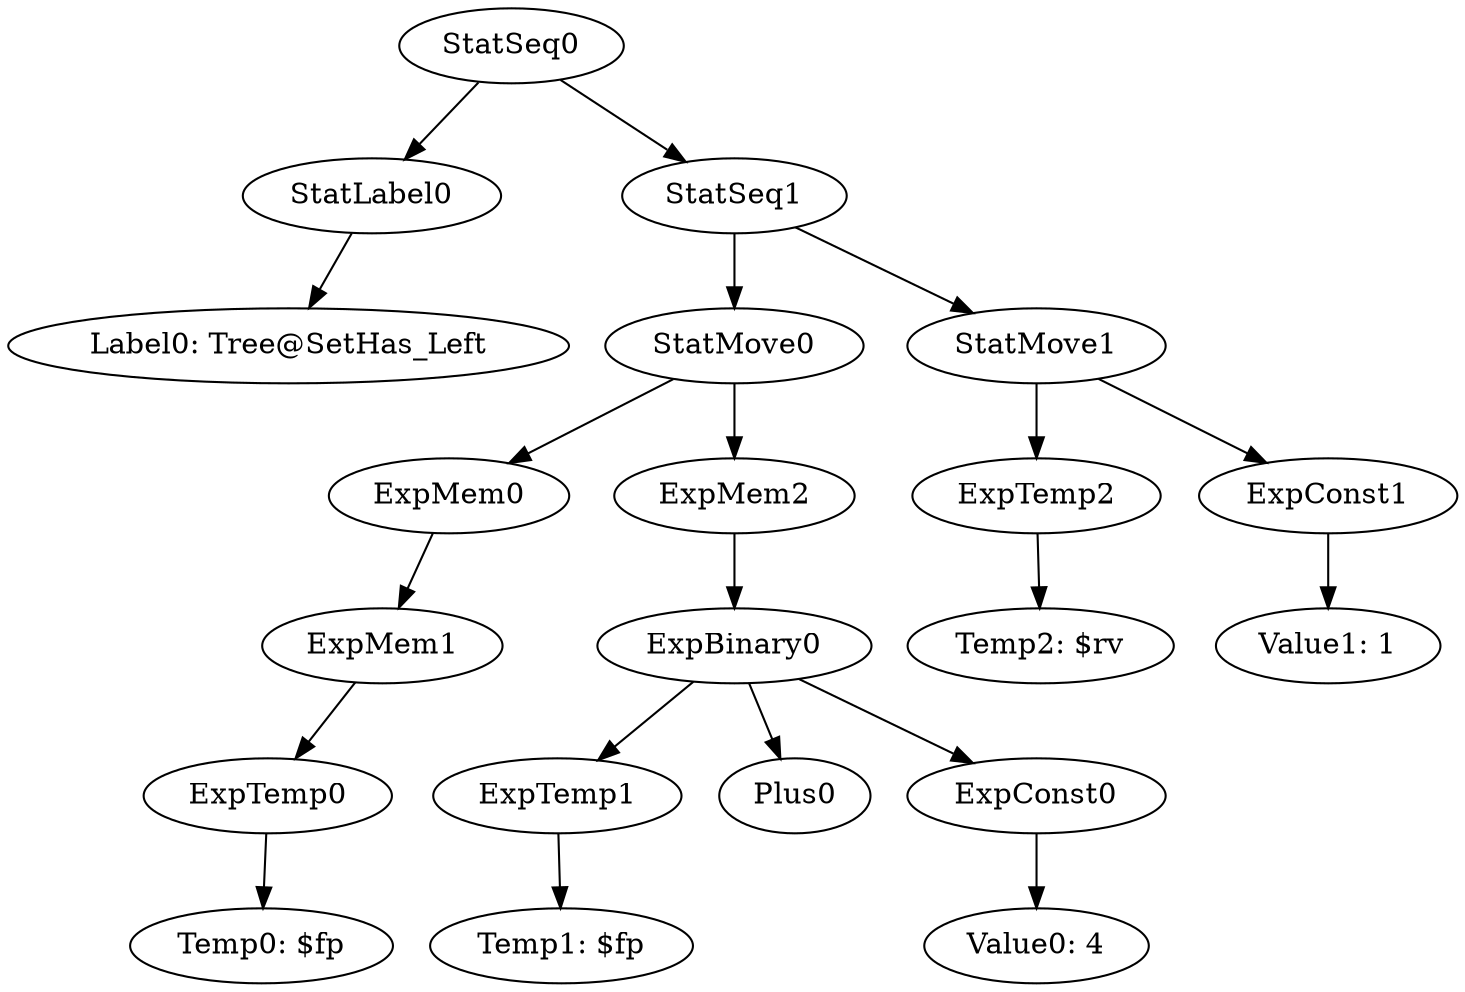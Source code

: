digraph {
	ordering = out;
	ExpConst1 -> "Value1: 1";
	StatMove1 -> ExpTemp2;
	StatMove1 -> ExpConst1;
	ExpTemp2 -> "Temp2: $rv";
	StatSeq1 -> StatMove0;
	StatSeq1 -> StatMove1;
	ExpMem0 -> ExpMem1;
	ExpMem2 -> ExpBinary0;
	ExpTemp0 -> "Temp0: $fp";
	StatSeq0 -> StatLabel0;
	StatSeq0 -> StatSeq1;
	StatLabel0 -> "Label0: Tree@SetHas_Left";
	ExpMem1 -> ExpTemp0;
	ExpConst0 -> "Value0: 4";
	StatMove0 -> ExpMem0;
	StatMove0 -> ExpMem2;
	ExpBinary0 -> ExpTemp1;
	ExpBinary0 -> Plus0;
	ExpBinary0 -> ExpConst0;
	ExpTemp1 -> "Temp1: $fp";
}


